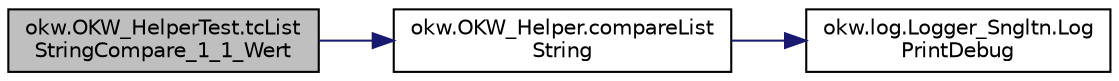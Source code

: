 digraph "okw.OKW_HelperTest.tcListStringCompare_1_1_Wert"
{
 // INTERACTIVE_SVG=YES
 // LATEX_PDF_SIZE
  edge [fontname="Helvetica",fontsize="10",labelfontname="Helvetica",labelfontsize="10"];
  node [fontname="Helvetica",fontsize="10",shape=record];
  rankdir="LR";
  Node16 [label="okw.OKW_HelperTest.tcList\lStringCompare_1_1_Wert",height=0.2,width=0.4,color="black", fillcolor="grey75", style="filled", fontcolor="black",tooltip="Test auf den Vergleich von zwei ListStings mit einem Wert."];
  Node16 -> Node17 [color="midnightblue",fontsize="10",style="solid",fontname="Helvetica"];
  Node17 [label="okw.OKW_Helper.compareList\lString",height=0.2,width=0.4,color="black", fillcolor="white", style="filled",URL="$classokw_1_1_o_k_w___helper.html#ae348c7e7df6de0dc79ec24525d4a8b5d",tooltip="Vergleicht zwei ListStrings inhaltlich miteinander."];
  Node17 -> Node18 [color="midnightblue",fontsize="10",style="solid",fontname="Helvetica"];
  Node18 [label="okw.log.Logger_Sngltn.Log\lPrintDebug",height=0.2,width=0.4,color="black", fillcolor="white", style="filled",URL="$classokw_1_1log_1_1_logger___sngltn.html#a313f97c79ba4662d9daaf7f537dd02f4",tooltip="Loggt eine Nachricht."];
}

